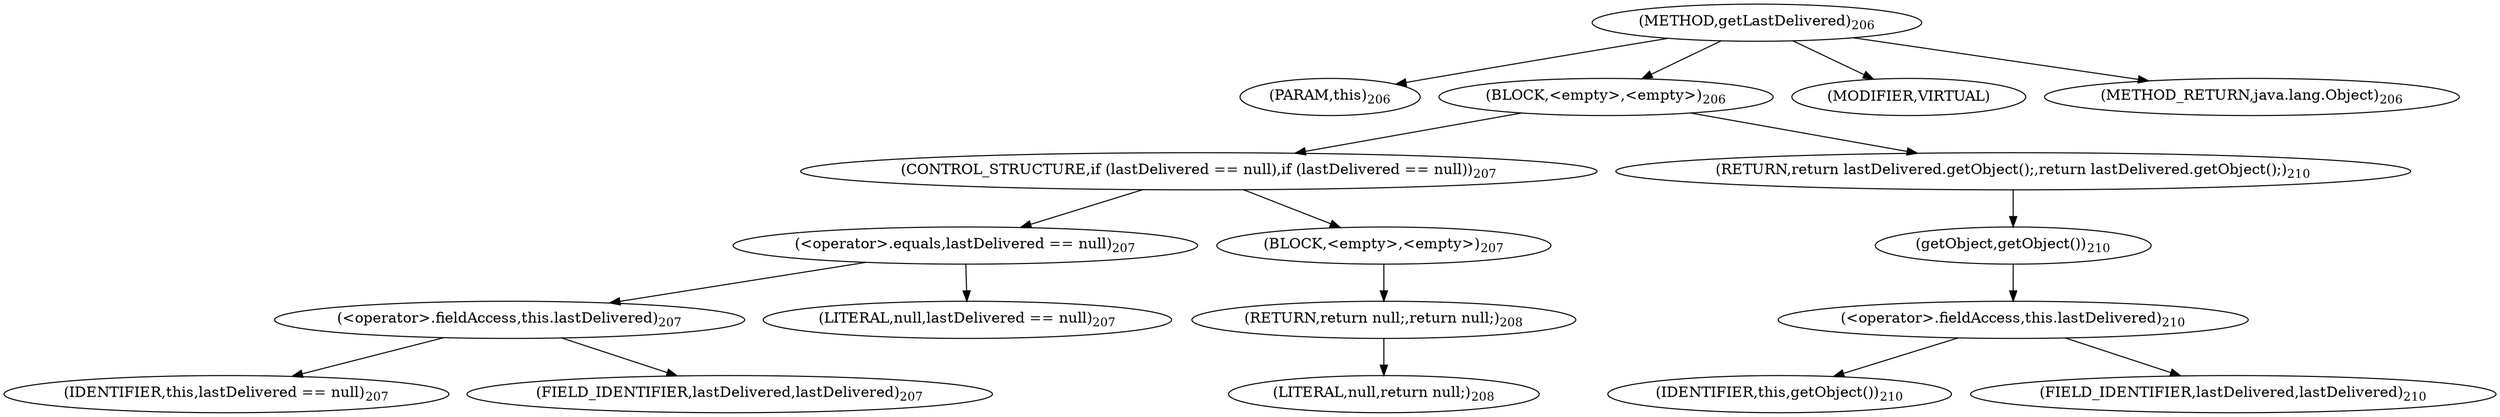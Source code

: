 digraph "getLastDelivered" {  
"238" [label = <(METHOD,getLastDelivered)<SUB>206</SUB>> ]
"239" [label = <(PARAM,this)<SUB>206</SUB>> ]
"240" [label = <(BLOCK,&lt;empty&gt;,&lt;empty&gt;)<SUB>206</SUB>> ]
"241" [label = <(CONTROL_STRUCTURE,if (lastDelivered == null),if (lastDelivered == null))<SUB>207</SUB>> ]
"242" [label = <(&lt;operator&gt;.equals,lastDelivered == null)<SUB>207</SUB>> ]
"243" [label = <(&lt;operator&gt;.fieldAccess,this.lastDelivered)<SUB>207</SUB>> ]
"244" [label = <(IDENTIFIER,this,lastDelivered == null)<SUB>207</SUB>> ]
"245" [label = <(FIELD_IDENTIFIER,lastDelivered,lastDelivered)<SUB>207</SUB>> ]
"246" [label = <(LITERAL,null,lastDelivered == null)<SUB>207</SUB>> ]
"247" [label = <(BLOCK,&lt;empty&gt;,&lt;empty&gt;)<SUB>207</SUB>> ]
"248" [label = <(RETURN,return null;,return null;)<SUB>208</SUB>> ]
"249" [label = <(LITERAL,null,return null;)<SUB>208</SUB>> ]
"250" [label = <(RETURN,return lastDelivered.getObject();,return lastDelivered.getObject();)<SUB>210</SUB>> ]
"251" [label = <(getObject,getObject())<SUB>210</SUB>> ]
"252" [label = <(&lt;operator&gt;.fieldAccess,this.lastDelivered)<SUB>210</SUB>> ]
"253" [label = <(IDENTIFIER,this,getObject())<SUB>210</SUB>> ]
"254" [label = <(FIELD_IDENTIFIER,lastDelivered,lastDelivered)<SUB>210</SUB>> ]
"255" [label = <(MODIFIER,VIRTUAL)> ]
"256" [label = <(METHOD_RETURN,java.lang.Object)<SUB>206</SUB>> ]
  "238" -> "239" 
  "238" -> "240" 
  "238" -> "255" 
  "238" -> "256" 
  "240" -> "241" 
  "240" -> "250" 
  "241" -> "242" 
  "241" -> "247" 
  "242" -> "243" 
  "242" -> "246" 
  "243" -> "244" 
  "243" -> "245" 
  "247" -> "248" 
  "248" -> "249" 
  "250" -> "251" 
  "251" -> "252" 
  "252" -> "253" 
  "252" -> "254" 
}
